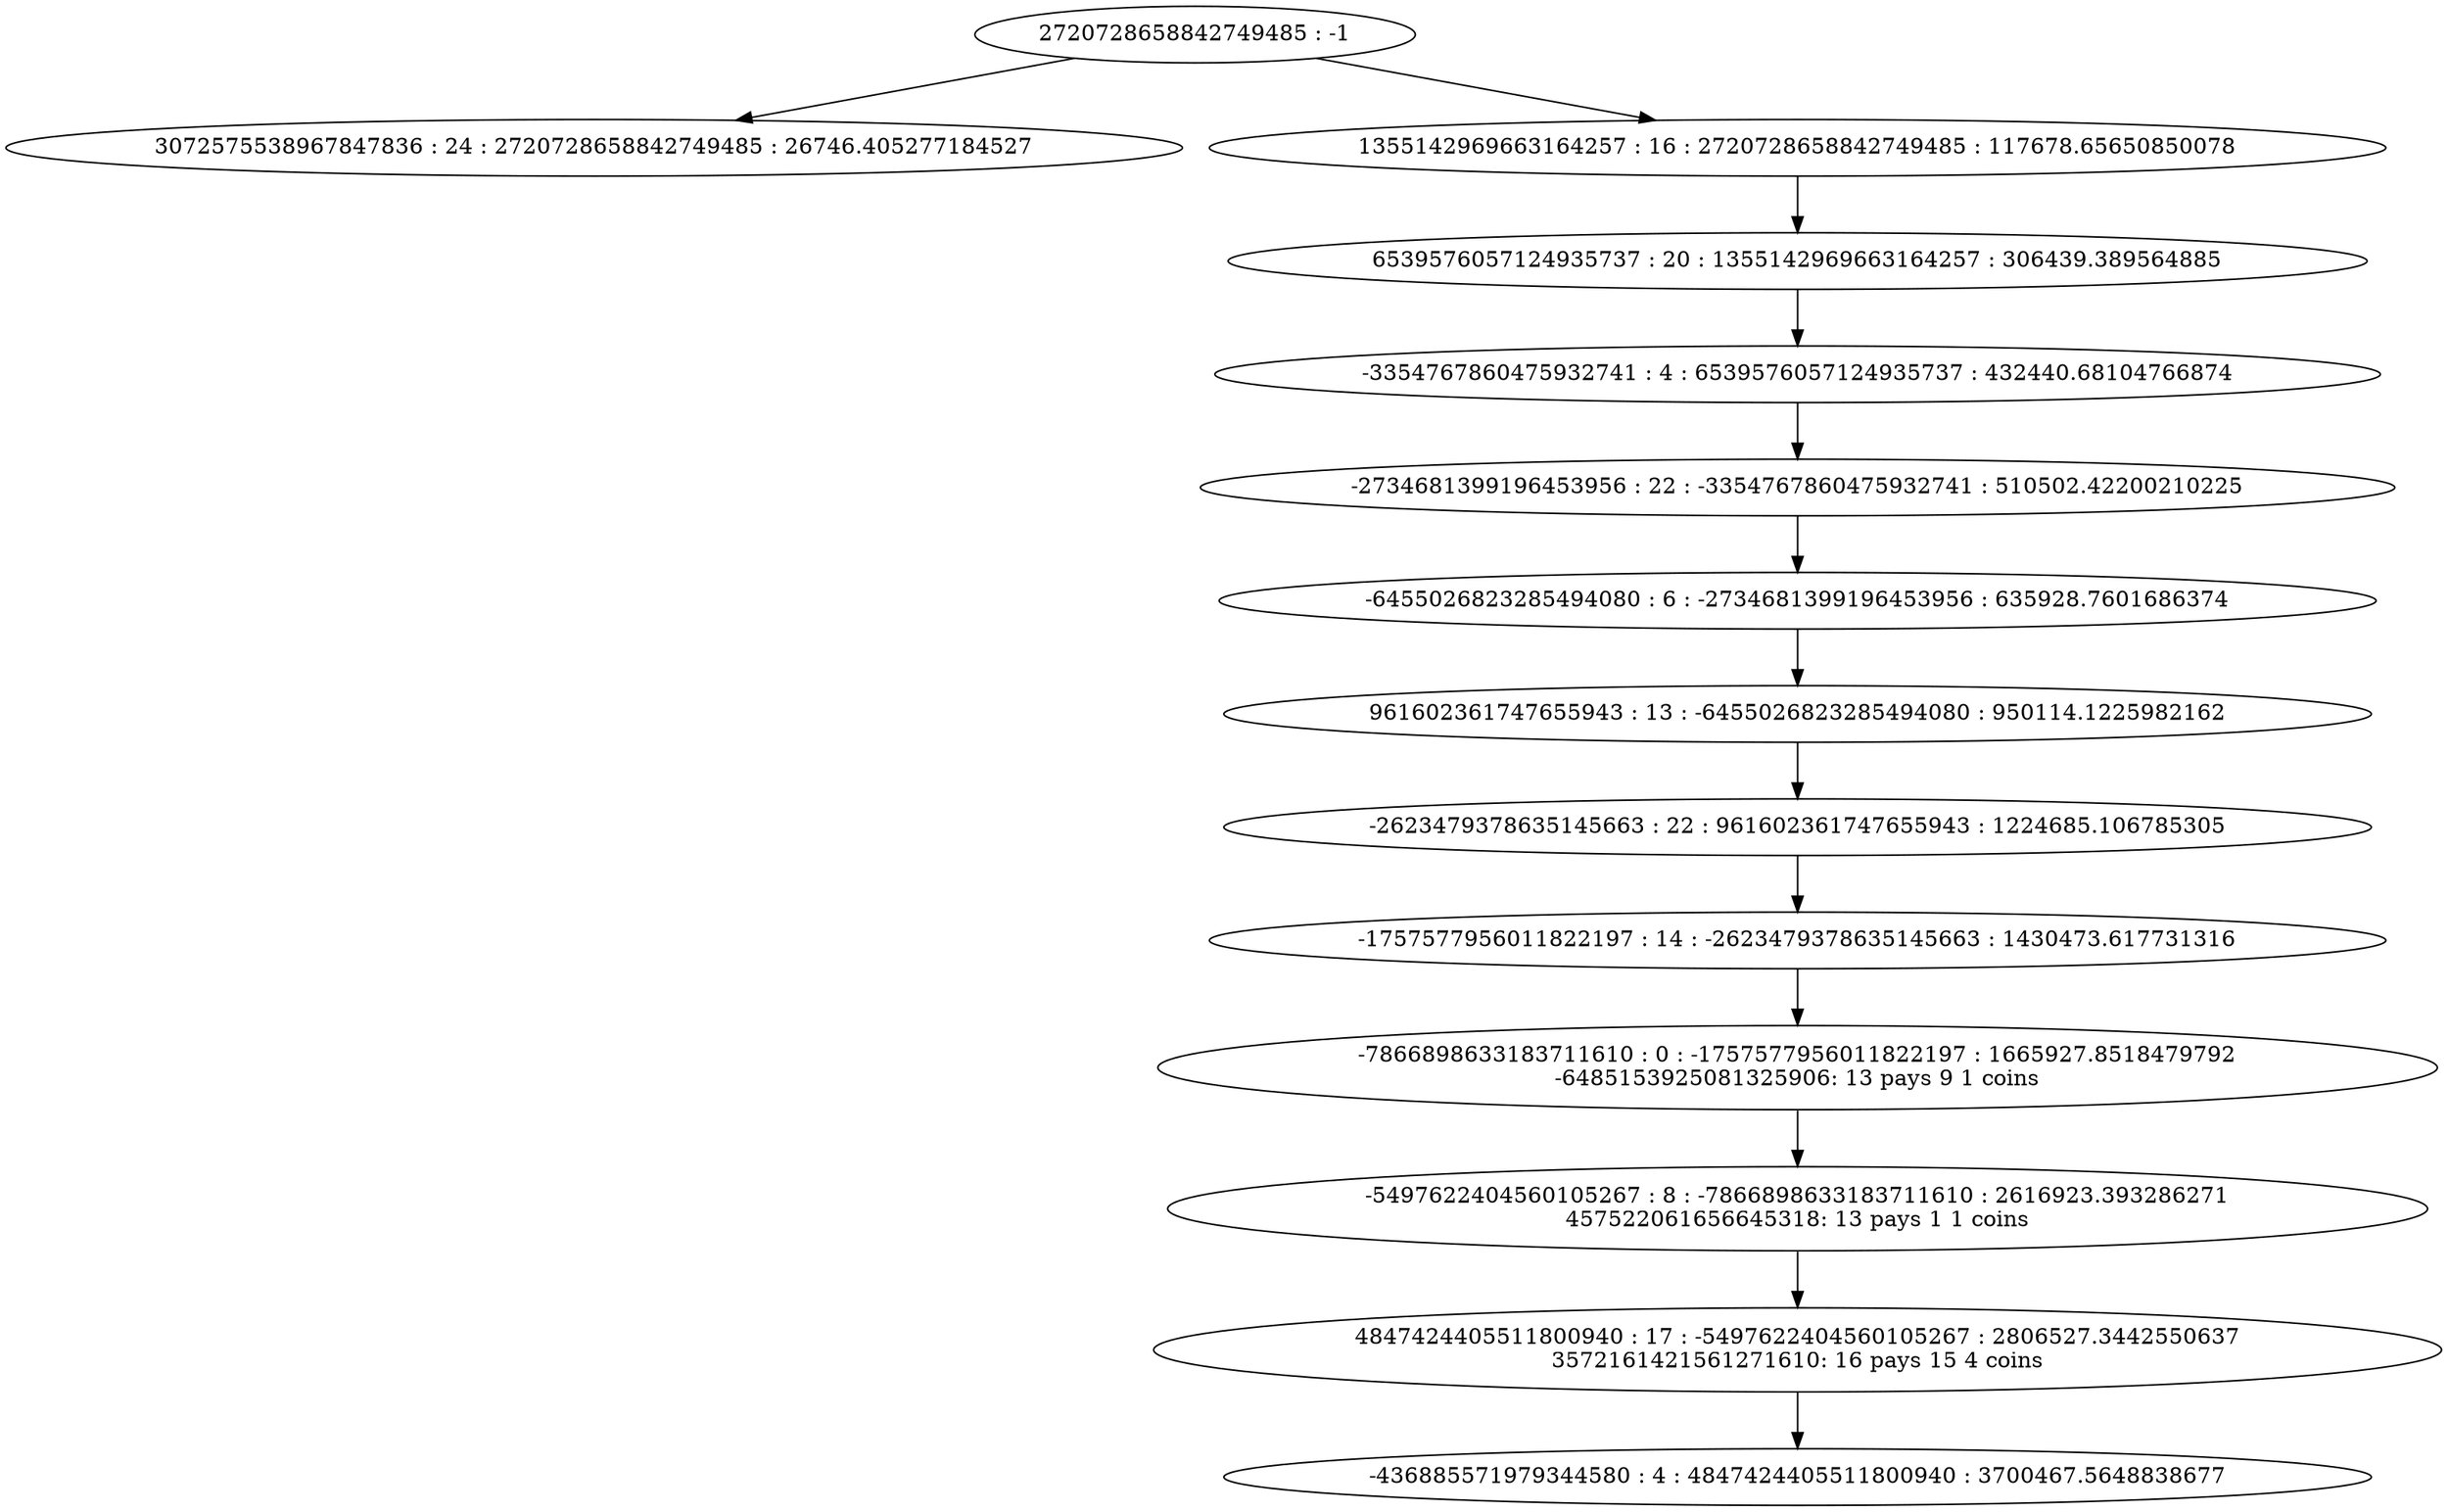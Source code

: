 digraph "plots_25_0.4_1000000.0_6000.0_5000000.0_0.5_50.0_selfish/tree_24_12.dot" {
	0 [label="2720728658842749485 : -1"]
	1 [label="3072575538967847836 : 24 : 2720728658842749485 : 26746.405277184527
"]
	2 [label="1355142969663164257 : 16 : 2720728658842749485 : 117678.65650850078
"]
	3 [label="6539576057124935737 : 20 : 1355142969663164257 : 306439.389564885
"]
	4 [label="-3354767860475932741 : 4 : 6539576057124935737 : 432440.68104766874
"]
	5 [label="-2734681399196453956 : 22 : -3354767860475932741 : 510502.42200210225
"]
	6 [label="-6455026823285494080 : 6 : -2734681399196453956 : 635928.7601686374
"]
	7 [label="961602361747655943 : 13 : -6455026823285494080 : 950114.1225982162
"]
	8 [label="-2623479378635145663 : 22 : 961602361747655943 : 1224685.106785305
"]
	9 [label="-1757577956011822197 : 14 : -2623479378635145663 : 1430473.617731316
"]
	10 [label="-7866898633183711610 : 0 : -1757577956011822197 : 1665927.8518479792
-6485153925081325906: 13 pays 9 1 coins
"]
	11 [label="-5497622404560105267 : 8 : -7866898633183711610 : 2616923.393286271
457522061656645318: 13 pays 1 1 coins
"]
	12 [label="4847424405511800940 : 17 : -5497622404560105267 : 2806527.3442550637
3572161421561271610: 16 pays 15 4 coins
"]
	13 [label="-436885571979344580 : 4 : 4847424405511800940 : 3700467.5648838677
"]
	0 -> 1
	0 -> 2
	2 -> 3
	3 -> 4
	4 -> 5
	5 -> 6
	6 -> 7
	7 -> 8
	8 -> 9
	9 -> 10
	10 -> 11
	11 -> 12
	12 -> 13
}
